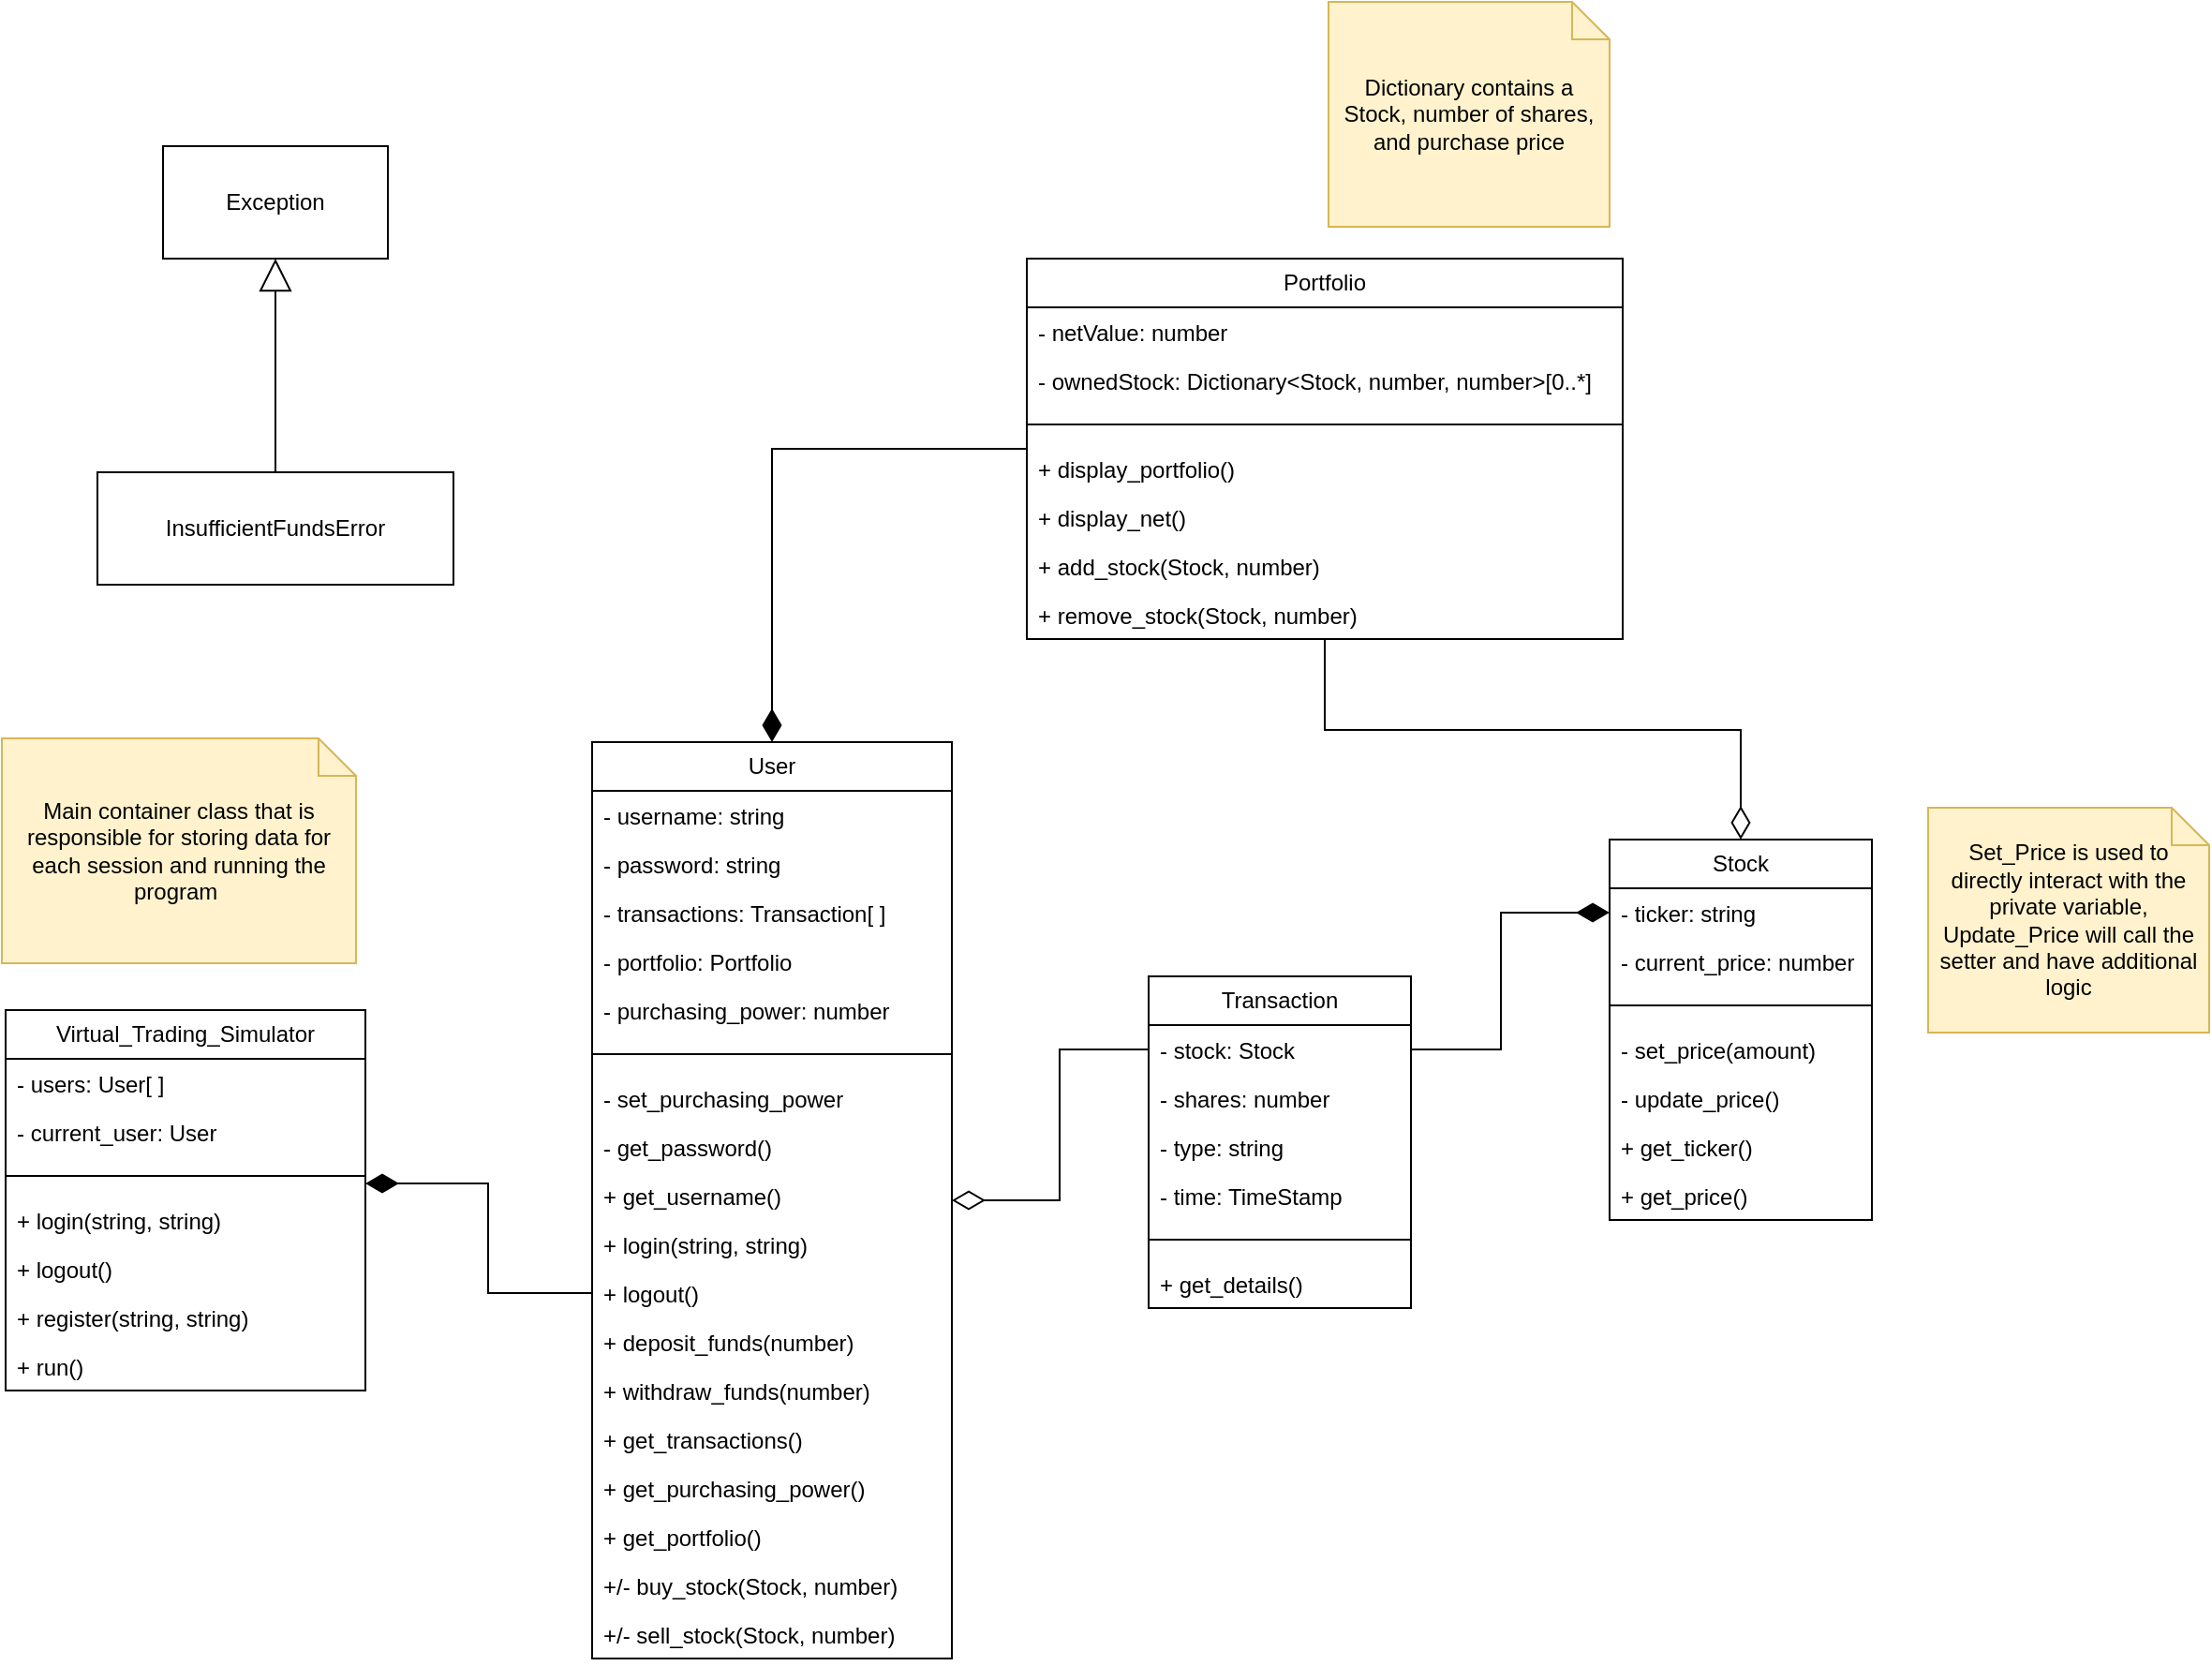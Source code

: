 <mxfile version="24.8.3" pages="2">
  <diagram name="Page-1" id="8HygoI7dTCN2E8TIS8m_">
    <mxGraphModel dx="2173" dy="687" grid="0" gridSize="10" guides="1" tooltips="1" connect="1" arrows="1" fold="1" page="1" pageScale="1" pageWidth="850" pageHeight="1100" math="0" shadow="0">
      <root>
        <mxCell id="0" />
        <mxCell id="1" parent="0" />
        <mxCell id="Dlu-NwbyOJWEhEd1fWL7-3" value="User" style="swimlane;fontStyle=0;childLayout=stackLayout;horizontal=1;startSize=26;fillColor=none;horizontalStack=0;resizeParent=1;resizeParentMax=0;resizeLast=0;collapsible=1;marginBottom=0;whiteSpace=wrap;html=1;" parent="1" vertex="1">
          <mxGeometry x="72" y="455" width="192" height="489" as="geometry">
            <mxRectangle x="139" y="123" width="60" height="26" as="alternateBounds" />
          </mxGeometry>
        </mxCell>
        <mxCell id="Dlu-NwbyOJWEhEd1fWL7-45" value="- username: string" style="text;strokeColor=none;fillColor=none;align=left;verticalAlign=top;spacingLeft=4;spacingRight=4;overflow=hidden;rotatable=0;points=[[0,0.5],[1,0.5]];portConstraint=eastwest;whiteSpace=wrap;html=1;" parent="Dlu-NwbyOJWEhEd1fWL7-3" vertex="1">
          <mxGeometry y="26" width="192" height="26" as="geometry" />
        </mxCell>
        <mxCell id="Dlu-NwbyOJWEhEd1fWL7-44" value="- password: string" style="text;strokeColor=none;fillColor=none;align=left;verticalAlign=top;spacingLeft=4;spacingRight=4;overflow=hidden;rotatable=0;points=[[0,0.5],[1,0.5]];portConstraint=eastwest;whiteSpace=wrap;html=1;" parent="Dlu-NwbyOJWEhEd1fWL7-3" vertex="1">
          <mxGeometry y="52" width="192" height="26" as="geometry" />
        </mxCell>
        <mxCell id="Dlu-NwbyOJWEhEd1fWL7-19" value="- transactions: Transaction[ ]" style="text;strokeColor=none;fillColor=none;align=left;verticalAlign=top;spacingLeft=4;spacingRight=4;overflow=hidden;rotatable=0;points=[[0,0.5],[1,0.5]];portConstraint=eastwest;whiteSpace=wrap;html=1;" parent="Dlu-NwbyOJWEhEd1fWL7-3" vertex="1">
          <mxGeometry y="78" width="192" height="26" as="geometry" />
        </mxCell>
        <mxCell id="Dlu-NwbyOJWEhEd1fWL7-16" value="- portfolio: Portfolio" style="text;strokeColor=none;fillColor=none;align=left;verticalAlign=top;spacingLeft=4;spacingRight=4;overflow=hidden;rotatable=0;points=[[0,0.5],[1,0.5]];portConstraint=eastwest;whiteSpace=wrap;html=1;" parent="Dlu-NwbyOJWEhEd1fWL7-3" vertex="1">
          <mxGeometry y="104" width="192" height="26" as="geometry" />
        </mxCell>
        <mxCell id="Dlu-NwbyOJWEhEd1fWL7-18" value="- purchasing_power: number" style="text;strokeColor=none;fillColor=none;align=left;verticalAlign=top;spacingLeft=4;spacingRight=4;overflow=hidden;rotatable=0;points=[[0,0.5],[1,0.5]];portConstraint=eastwest;whiteSpace=wrap;html=1;" parent="Dlu-NwbyOJWEhEd1fWL7-3" vertex="1">
          <mxGeometry y="130" width="192" height="26" as="geometry" />
        </mxCell>
        <mxCell id="Dlu-NwbyOJWEhEd1fWL7-46" value="" style="line;strokeWidth=1;fillColor=none;align=left;verticalAlign=middle;spacingTop=-1;spacingLeft=3;spacingRight=3;rotatable=0;labelPosition=right;points=[];portConstraint=eastwest;strokeColor=inherit;" parent="Dlu-NwbyOJWEhEd1fWL7-3" vertex="1">
          <mxGeometry y="156" width="192" height="21" as="geometry" />
        </mxCell>
        <mxCell id="cOVu3jRGPEhgz-JwVpq7-7" value="- set_purchasing_power" style="text;strokeColor=none;fillColor=none;align=left;verticalAlign=top;spacingLeft=4;spacingRight=4;overflow=hidden;rotatable=0;points=[[0,0.5],[1,0.5]];portConstraint=eastwest;whiteSpace=wrap;html=1;" vertex="1" parent="Dlu-NwbyOJWEhEd1fWL7-3">
          <mxGeometry y="177" width="192" height="26" as="geometry" />
        </mxCell>
        <mxCell id="Dlu-NwbyOJWEhEd1fWL7-88" value="- get_password()" style="text;strokeColor=none;fillColor=none;align=left;verticalAlign=top;spacingLeft=4;spacingRight=4;overflow=hidden;rotatable=0;points=[[0,0.5],[1,0.5]];portConstraint=eastwest;whiteSpace=wrap;html=1;" parent="Dlu-NwbyOJWEhEd1fWL7-3" vertex="1">
          <mxGeometry y="203" width="192" height="26" as="geometry" />
        </mxCell>
        <mxCell id="Dlu-NwbyOJWEhEd1fWL7-89" value="+ get_username()" style="text;strokeColor=none;fillColor=none;align=left;verticalAlign=top;spacingLeft=4;spacingRight=4;overflow=hidden;rotatable=0;points=[[0,0.5],[1,0.5]];portConstraint=eastwest;whiteSpace=wrap;html=1;" parent="Dlu-NwbyOJWEhEd1fWL7-3" vertex="1">
          <mxGeometry y="229" width="192" height="26" as="geometry" />
        </mxCell>
        <mxCell id="Dlu-NwbyOJWEhEd1fWL7-48" value="+ login(string, string)" style="text;strokeColor=none;fillColor=none;align=left;verticalAlign=top;spacingLeft=4;spacingRight=4;overflow=hidden;rotatable=0;points=[[0,0.5],[1,0.5]];portConstraint=eastwest;whiteSpace=wrap;html=1;" parent="Dlu-NwbyOJWEhEd1fWL7-3" vertex="1">
          <mxGeometry y="255" width="192" height="26" as="geometry" />
        </mxCell>
        <mxCell id="Dlu-NwbyOJWEhEd1fWL7-47" value="+ logout()" style="text;strokeColor=none;fillColor=none;align=left;verticalAlign=top;spacingLeft=4;spacingRight=4;overflow=hidden;rotatable=0;points=[[0,0.5],[1,0.5]];portConstraint=eastwest;whiteSpace=wrap;html=1;" parent="Dlu-NwbyOJWEhEd1fWL7-3" vertex="1">
          <mxGeometry y="281" width="192" height="26" as="geometry" />
        </mxCell>
        <mxCell id="Dlu-NwbyOJWEhEd1fWL7-53" value="+ deposit_funds(number)" style="text;strokeColor=none;fillColor=none;align=left;verticalAlign=top;spacingLeft=4;spacingRight=4;overflow=hidden;rotatable=0;points=[[0,0.5],[1,0.5]];portConstraint=eastwest;whiteSpace=wrap;html=1;" parent="Dlu-NwbyOJWEhEd1fWL7-3" vertex="1">
          <mxGeometry y="307" width="192" height="26" as="geometry" />
        </mxCell>
        <mxCell id="Dlu-NwbyOJWEhEd1fWL7-52" value="+ withdraw_funds(number)" style="text;strokeColor=none;fillColor=none;align=left;verticalAlign=top;spacingLeft=4;spacingRight=4;overflow=hidden;rotatable=0;points=[[0,0.5],[1,0.5]];portConstraint=eastwest;whiteSpace=wrap;html=1;" parent="Dlu-NwbyOJWEhEd1fWL7-3" vertex="1">
          <mxGeometry y="333" width="192" height="26" as="geometry" />
        </mxCell>
        <mxCell id="Dlu-NwbyOJWEhEd1fWL7-64" value="+ get_transactions()" style="text;strokeColor=none;fillColor=none;align=left;verticalAlign=top;spacingLeft=4;spacingRight=4;overflow=hidden;rotatable=0;points=[[0,0.5],[1,0.5]];portConstraint=eastwest;whiteSpace=wrap;html=1;" parent="Dlu-NwbyOJWEhEd1fWL7-3" vertex="1">
          <mxGeometry y="359" width="192" height="26" as="geometry" />
        </mxCell>
        <mxCell id="Dlu-NwbyOJWEhEd1fWL7-65" value="+ get_purchasing_power()" style="text;strokeColor=none;fillColor=none;align=left;verticalAlign=top;spacingLeft=4;spacingRight=4;overflow=hidden;rotatable=0;points=[[0,0.5],[1,0.5]];portConstraint=eastwest;whiteSpace=wrap;html=1;" parent="Dlu-NwbyOJWEhEd1fWL7-3" vertex="1">
          <mxGeometry y="385" width="192" height="26" as="geometry" />
        </mxCell>
        <mxCell id="Dlu-NwbyOJWEhEd1fWL7-66" value="+ get_portfolio()" style="text;strokeColor=none;fillColor=none;align=left;verticalAlign=top;spacingLeft=4;spacingRight=4;overflow=hidden;rotatable=0;points=[[0,0.5],[1,0.5]];portConstraint=eastwest;whiteSpace=wrap;html=1;" parent="Dlu-NwbyOJWEhEd1fWL7-3" vertex="1">
          <mxGeometry y="411" width="192" height="26" as="geometry" />
        </mxCell>
        <mxCell id="Dlu-NwbyOJWEhEd1fWL7-62" value="+/- buy_stock(Stock, number)" style="text;strokeColor=none;fillColor=none;align=left;verticalAlign=top;spacingLeft=4;spacingRight=4;overflow=hidden;rotatable=0;points=[[0,0.5],[1,0.5]];portConstraint=eastwest;whiteSpace=wrap;html=1;" parent="Dlu-NwbyOJWEhEd1fWL7-3" vertex="1">
          <mxGeometry y="437" width="192" height="26" as="geometry" />
        </mxCell>
        <mxCell id="Dlu-NwbyOJWEhEd1fWL7-63" value="+/- sell_stock(Stock, number)" style="text;strokeColor=none;fillColor=none;align=left;verticalAlign=top;spacingLeft=4;spacingRight=4;overflow=hidden;rotatable=0;points=[[0,0.5],[1,0.5]];portConstraint=eastwest;whiteSpace=wrap;html=1;" parent="Dlu-NwbyOJWEhEd1fWL7-3" vertex="1">
          <mxGeometry y="463" width="192" height="26" as="geometry" />
        </mxCell>
        <mxCell id="Dlu-NwbyOJWEhEd1fWL7-8" style="edgeStyle=orthogonalEdgeStyle;rounded=0;orthogonalLoop=1;jettySize=auto;html=1;entryX=0.5;entryY=0;entryDx=0;entryDy=0;endArrow=diamondThin;endFill=1;endSize=15;" parent="1" source="Dlu-NwbyOJWEhEd1fWL7-7" target="Dlu-NwbyOJWEhEd1fWL7-3" edge="1">
          <mxGeometry relative="1" as="geometry" />
        </mxCell>
        <mxCell id="Dlu-NwbyOJWEhEd1fWL7-43" style="edgeStyle=orthogonalEdgeStyle;rounded=0;orthogonalLoop=1;jettySize=auto;html=1;entryX=0.5;entryY=0;entryDx=0;entryDy=0;endArrow=diamondThin;endFill=0;endSize=15;" parent="1" source="Dlu-NwbyOJWEhEd1fWL7-7" target="Dlu-NwbyOJWEhEd1fWL7-11" edge="1">
          <mxGeometry relative="1" as="geometry" />
        </mxCell>
        <mxCell id="Dlu-NwbyOJWEhEd1fWL7-7" value="Portfolio" style="swimlane;fontStyle=0;childLayout=stackLayout;horizontal=1;startSize=26;fillColor=none;horizontalStack=0;resizeParent=1;resizeParentMax=0;resizeLast=0;collapsible=1;marginBottom=0;whiteSpace=wrap;html=1;" parent="1" vertex="1">
          <mxGeometry x="304" y="197" width="318" height="203" as="geometry">
            <mxRectangle x="139" y="123" width="60" height="26" as="alternateBounds" />
          </mxGeometry>
        </mxCell>
        <mxCell id="Dlu-NwbyOJWEhEd1fWL7-41" value="- netValue: number" style="text;strokeColor=none;fillColor=none;align=left;verticalAlign=top;spacingLeft=4;spacingRight=4;overflow=hidden;rotatable=0;points=[[0,0.5],[1,0.5]];portConstraint=eastwest;whiteSpace=wrap;html=1;" parent="Dlu-NwbyOJWEhEd1fWL7-7" vertex="1">
          <mxGeometry y="26" width="318" height="26" as="geometry" />
        </mxCell>
        <mxCell id="Dlu-NwbyOJWEhEd1fWL7-17" value="- ownedStock: Dictionary&amp;lt;Stock, number, number&amp;gt;[0..*]" style="text;strokeColor=none;fillColor=none;align=left;verticalAlign=top;spacingLeft=4;spacingRight=4;overflow=hidden;rotatable=0;points=[[0,0.5],[1,0.5]];portConstraint=eastwest;whiteSpace=wrap;html=1;" parent="Dlu-NwbyOJWEhEd1fWL7-7" vertex="1">
          <mxGeometry y="52" width="318" height="26" as="geometry" />
        </mxCell>
        <mxCell id="Dlu-NwbyOJWEhEd1fWL7-55" value="" style="line;strokeWidth=1;fillColor=none;align=left;verticalAlign=middle;spacingTop=-1;spacingLeft=3;spacingRight=3;rotatable=0;labelPosition=right;points=[];portConstraint=eastwest;strokeColor=inherit;" parent="Dlu-NwbyOJWEhEd1fWL7-7" vertex="1">
          <mxGeometry y="78" width="318" height="21" as="geometry" />
        </mxCell>
        <mxCell id="Dlu-NwbyOJWEhEd1fWL7-56" value="+ display_portfolio()" style="text;strokeColor=none;fillColor=none;align=left;verticalAlign=top;spacingLeft=4;spacingRight=4;overflow=hidden;rotatable=0;points=[[0,0.5],[1,0.5]];portConstraint=eastwest;whiteSpace=wrap;html=1;" parent="Dlu-NwbyOJWEhEd1fWL7-7" vertex="1">
          <mxGeometry y="99" width="318" height="26" as="geometry" />
        </mxCell>
        <mxCell id="Dlu-NwbyOJWEhEd1fWL7-57" value="+ display_net()" style="text;strokeColor=none;fillColor=none;align=left;verticalAlign=top;spacingLeft=4;spacingRight=4;overflow=hidden;rotatable=0;points=[[0,0.5],[1,0.5]];portConstraint=eastwest;whiteSpace=wrap;html=1;" parent="Dlu-NwbyOJWEhEd1fWL7-7" vertex="1">
          <mxGeometry y="125" width="318" height="26" as="geometry" />
        </mxCell>
        <mxCell id="Dlu-NwbyOJWEhEd1fWL7-59" value="+ add_stock(Stock, number)" style="text;strokeColor=none;fillColor=none;align=left;verticalAlign=top;spacingLeft=4;spacingRight=4;overflow=hidden;rotatable=0;points=[[0,0.5],[1,0.5]];portConstraint=eastwest;whiteSpace=wrap;html=1;" parent="Dlu-NwbyOJWEhEd1fWL7-7" vertex="1">
          <mxGeometry y="151" width="318" height="26" as="geometry" />
        </mxCell>
        <mxCell id="Dlu-NwbyOJWEhEd1fWL7-60" value="+ remove_stock(Stock, number)" style="text;strokeColor=none;fillColor=none;align=left;verticalAlign=top;spacingLeft=4;spacingRight=4;overflow=hidden;rotatable=0;points=[[0,0.5],[1,0.5]];portConstraint=eastwest;whiteSpace=wrap;html=1;" parent="Dlu-NwbyOJWEhEd1fWL7-7" vertex="1">
          <mxGeometry y="177" width="318" height="26" as="geometry" />
        </mxCell>
        <mxCell id="Dlu-NwbyOJWEhEd1fWL7-9" value="Transaction" style="swimlane;fontStyle=0;childLayout=stackLayout;horizontal=1;startSize=26;fillColor=none;horizontalStack=0;resizeParent=1;resizeParentMax=0;resizeLast=0;collapsible=1;marginBottom=0;whiteSpace=wrap;html=1;" parent="1" vertex="1">
          <mxGeometry x="369" y="580" width="140" height="177" as="geometry">
            <mxRectangle x="139" y="123" width="60" height="26" as="alternateBounds" />
          </mxGeometry>
        </mxCell>
        <mxCell id="Dlu-NwbyOJWEhEd1fWL7-35" value="- stock: Stock" style="text;strokeColor=none;fillColor=none;align=left;verticalAlign=top;spacingLeft=4;spacingRight=4;overflow=hidden;rotatable=0;points=[[0,0.5],[1,0.5]];portConstraint=eastwest;whiteSpace=wrap;html=1;" parent="Dlu-NwbyOJWEhEd1fWL7-9" vertex="1">
          <mxGeometry y="26" width="140" height="26" as="geometry" />
        </mxCell>
        <mxCell id="Dlu-NwbyOJWEhEd1fWL7-36" value="- shares: number" style="text;strokeColor=none;fillColor=none;align=left;verticalAlign=top;spacingLeft=4;spacingRight=4;overflow=hidden;rotatable=0;points=[[0,0.5],[1,0.5]];portConstraint=eastwest;whiteSpace=wrap;html=1;" parent="Dlu-NwbyOJWEhEd1fWL7-9" vertex="1">
          <mxGeometry y="52" width="140" height="26" as="geometry" />
        </mxCell>
        <mxCell id="Dlu-NwbyOJWEhEd1fWL7-40" value="- type: string" style="text;strokeColor=none;fillColor=none;align=left;verticalAlign=top;spacingLeft=4;spacingRight=4;overflow=hidden;rotatable=0;points=[[0,0.5],[1,0.5]];portConstraint=eastwest;whiteSpace=wrap;html=1;" parent="Dlu-NwbyOJWEhEd1fWL7-9" vertex="1">
          <mxGeometry y="78" width="140" height="26" as="geometry" />
        </mxCell>
        <mxCell id="Dlu-NwbyOJWEhEd1fWL7-20" value="- time: TimeStamp" style="text;strokeColor=none;fillColor=none;align=left;verticalAlign=top;spacingLeft=4;spacingRight=4;overflow=hidden;rotatable=0;points=[[0,0.5],[1,0.5]];portConstraint=eastwest;whiteSpace=wrap;html=1;" parent="Dlu-NwbyOJWEhEd1fWL7-9" vertex="1">
          <mxGeometry y="104" width="140" height="26" as="geometry" />
        </mxCell>
        <mxCell id="Dlu-NwbyOJWEhEd1fWL7-94" value="" style="line;strokeWidth=1;fillColor=none;align=left;verticalAlign=middle;spacingTop=-1;spacingLeft=3;spacingRight=3;rotatable=0;labelPosition=right;points=[];portConstraint=eastwest;strokeColor=inherit;" parent="Dlu-NwbyOJWEhEd1fWL7-9" vertex="1">
          <mxGeometry y="130" width="140" height="21" as="geometry" />
        </mxCell>
        <mxCell id="Dlu-NwbyOJWEhEd1fWL7-95" value="+ get_details()" style="text;strokeColor=none;fillColor=none;align=left;verticalAlign=top;spacingLeft=4;spacingRight=4;overflow=hidden;rotatable=0;points=[[0,0.5],[1,0.5]];portConstraint=eastwest;whiteSpace=wrap;html=1;" parent="Dlu-NwbyOJWEhEd1fWL7-9" vertex="1">
          <mxGeometry y="151" width="140" height="26" as="geometry" />
        </mxCell>
        <mxCell id="Dlu-NwbyOJWEhEd1fWL7-11" value="Stock" style="swimlane;fontStyle=0;childLayout=stackLayout;horizontal=1;startSize=26;fillColor=none;horizontalStack=0;resizeParent=1;resizeParentMax=0;resizeLast=0;collapsible=1;marginBottom=0;whiteSpace=wrap;html=1;" parent="1" vertex="1">
          <mxGeometry x="615" y="507" width="140" height="203" as="geometry">
            <mxRectangle x="139" y="123" width="60" height="26" as="alternateBounds" />
          </mxGeometry>
        </mxCell>
        <mxCell id="Dlu-NwbyOJWEhEd1fWL7-12" value="- ticker: string" style="text;strokeColor=none;fillColor=none;align=left;verticalAlign=top;spacingLeft=4;spacingRight=4;overflow=hidden;rotatable=0;points=[[0,0.5],[1,0.5]];portConstraint=eastwest;whiteSpace=wrap;html=1;" parent="Dlu-NwbyOJWEhEd1fWL7-11" vertex="1">
          <mxGeometry y="26" width="140" height="26" as="geometry" />
        </mxCell>
        <mxCell id="Dlu-NwbyOJWEhEd1fWL7-14" value="- current_price: number" style="text;strokeColor=none;fillColor=none;align=left;verticalAlign=top;spacingLeft=4;spacingRight=4;overflow=hidden;rotatable=0;points=[[0,0.5],[1,0.5]];portConstraint=eastwest;whiteSpace=wrap;html=1;" parent="Dlu-NwbyOJWEhEd1fWL7-11" vertex="1">
          <mxGeometry y="52" width="140" height="26" as="geometry" />
        </mxCell>
        <mxCell id="Dlu-NwbyOJWEhEd1fWL7-50" value="" style="line;strokeWidth=1;fillColor=none;align=left;verticalAlign=middle;spacingTop=-1;spacingLeft=3;spacingRight=3;rotatable=0;labelPosition=right;points=[];portConstraint=eastwest;strokeColor=inherit;" parent="Dlu-NwbyOJWEhEd1fWL7-11" vertex="1">
          <mxGeometry y="78" width="140" height="21" as="geometry" />
        </mxCell>
        <mxCell id="cOVu3jRGPEhgz-JwVpq7-5" value="- set_price(amount)" style="text;strokeColor=none;fillColor=none;align=left;verticalAlign=top;spacingLeft=4;spacingRight=4;overflow=hidden;rotatable=0;points=[[0,0.5],[1,0.5]];portConstraint=eastwest;whiteSpace=wrap;html=1;" vertex="1" parent="Dlu-NwbyOJWEhEd1fWL7-11">
          <mxGeometry y="99" width="140" height="26" as="geometry" />
        </mxCell>
        <mxCell id="Dlu-NwbyOJWEhEd1fWL7-90" value="- update_price()" style="text;strokeColor=none;fillColor=none;align=left;verticalAlign=top;spacingLeft=4;spacingRight=4;overflow=hidden;rotatable=0;points=[[0,0.5],[1,0.5]];portConstraint=eastwest;whiteSpace=wrap;html=1;" parent="Dlu-NwbyOJWEhEd1fWL7-11" vertex="1">
          <mxGeometry y="125" width="140" height="26" as="geometry" />
        </mxCell>
        <mxCell id="Dlu-NwbyOJWEhEd1fWL7-51" value="+ get_ticker()" style="text;strokeColor=none;fillColor=none;align=left;verticalAlign=top;spacingLeft=4;spacingRight=4;overflow=hidden;rotatable=0;points=[[0,0.5],[1,0.5]];portConstraint=eastwest;whiteSpace=wrap;html=1;" parent="Dlu-NwbyOJWEhEd1fWL7-11" vertex="1">
          <mxGeometry y="151" width="140" height="26" as="geometry" />
        </mxCell>
        <mxCell id="Dlu-NwbyOJWEhEd1fWL7-91" value="+ get_price()" style="text;strokeColor=none;fillColor=none;align=left;verticalAlign=top;spacingLeft=4;spacingRight=4;overflow=hidden;rotatable=0;points=[[0,0.5],[1,0.5]];portConstraint=eastwest;whiteSpace=wrap;html=1;" parent="Dlu-NwbyOJWEhEd1fWL7-11" vertex="1">
          <mxGeometry y="177" width="140" height="26" as="geometry" />
        </mxCell>
        <mxCell id="Dlu-NwbyOJWEhEd1fWL7-37" style="edgeStyle=orthogonalEdgeStyle;rounded=0;orthogonalLoop=1;jettySize=auto;html=1;entryX=0;entryY=0.5;entryDx=0;entryDy=0;endArrow=diamondThin;endFill=1;endSize=15;" parent="1" source="Dlu-NwbyOJWEhEd1fWL7-35" target="Dlu-NwbyOJWEhEd1fWL7-12" edge="1">
          <mxGeometry relative="1" as="geometry" />
        </mxCell>
        <mxCell id="Dlu-NwbyOJWEhEd1fWL7-39" style="edgeStyle=orthogonalEdgeStyle;rounded=0;orthogonalLoop=1;jettySize=auto;html=1;exitX=0;exitY=0.5;exitDx=0;exitDy=0;endArrow=diamondThin;endFill=0;endSize=15;" parent="1" source="Dlu-NwbyOJWEhEd1fWL7-35" target="Dlu-NwbyOJWEhEd1fWL7-3" edge="1">
          <mxGeometry relative="1" as="geometry" />
        </mxCell>
        <mxCell id="Dlu-NwbyOJWEhEd1fWL7-42" value="Dictionary contains a Stock, number of shares, and purchase price" style="shape=note;size=20;whiteSpace=wrap;html=1;fillColor=#fff2cc;strokeColor=#d6b656;" parent="1" vertex="1">
          <mxGeometry x="465" y="60" width="150" height="120" as="geometry" />
        </mxCell>
        <mxCell id="Dlu-NwbyOJWEhEd1fWL7-67" value="Virtual_Trading_Simulator" style="swimlane;fontStyle=0;childLayout=stackLayout;horizontal=1;startSize=26;fillColor=none;horizontalStack=0;resizeParent=1;resizeParentMax=0;resizeLast=0;collapsible=1;marginBottom=0;whiteSpace=wrap;html=1;" parent="1" vertex="1">
          <mxGeometry x="-241" y="598" width="192" height="203" as="geometry">
            <mxRectangle x="139" y="123" width="60" height="26" as="alternateBounds" />
          </mxGeometry>
        </mxCell>
        <mxCell id="Dlu-NwbyOJWEhEd1fWL7-68" value="- users: User[ ]" style="text;strokeColor=none;fillColor=none;align=left;verticalAlign=top;spacingLeft=4;spacingRight=4;overflow=hidden;rotatable=0;points=[[0,0.5],[1,0.5]];portConstraint=eastwest;whiteSpace=wrap;html=1;" parent="Dlu-NwbyOJWEhEd1fWL7-67" vertex="1">
          <mxGeometry y="26" width="192" height="26" as="geometry" />
        </mxCell>
        <mxCell id="Dlu-NwbyOJWEhEd1fWL7-69" value="- current_user: User" style="text;strokeColor=none;fillColor=none;align=left;verticalAlign=top;spacingLeft=4;spacingRight=4;overflow=hidden;rotatable=0;points=[[0,0.5],[1,0.5]];portConstraint=eastwest;whiteSpace=wrap;html=1;" parent="Dlu-NwbyOJWEhEd1fWL7-67" vertex="1">
          <mxGeometry y="52" width="192" height="26" as="geometry" />
        </mxCell>
        <mxCell id="Dlu-NwbyOJWEhEd1fWL7-73" value="" style="line;strokeWidth=1;fillColor=none;align=left;verticalAlign=middle;spacingTop=-1;spacingLeft=3;spacingRight=3;rotatable=0;labelPosition=right;points=[];portConstraint=eastwest;strokeColor=inherit;" parent="Dlu-NwbyOJWEhEd1fWL7-67" vertex="1">
          <mxGeometry y="78" width="192" height="21" as="geometry" />
        </mxCell>
        <mxCell id="Dlu-NwbyOJWEhEd1fWL7-74" value="+ login(string, string)" style="text;strokeColor=none;fillColor=none;align=left;verticalAlign=top;spacingLeft=4;spacingRight=4;overflow=hidden;rotatable=0;points=[[0,0.5],[1,0.5]];portConstraint=eastwest;whiteSpace=wrap;html=1;" parent="Dlu-NwbyOJWEhEd1fWL7-67" vertex="1">
          <mxGeometry y="99" width="192" height="26" as="geometry" />
        </mxCell>
        <mxCell id="Dlu-NwbyOJWEhEd1fWL7-75" value="+ logout()" style="text;strokeColor=none;fillColor=none;align=left;verticalAlign=top;spacingLeft=4;spacingRight=4;overflow=hidden;rotatable=0;points=[[0,0.5],[1,0.5]];portConstraint=eastwest;whiteSpace=wrap;html=1;" parent="Dlu-NwbyOJWEhEd1fWL7-67" vertex="1">
          <mxGeometry y="125" width="192" height="26" as="geometry" />
        </mxCell>
        <mxCell id="Dlu-NwbyOJWEhEd1fWL7-83" value="+ register(string, string)" style="text;strokeColor=none;fillColor=none;align=left;verticalAlign=top;spacingLeft=4;spacingRight=4;overflow=hidden;rotatable=0;points=[[0,0.5],[1,0.5]];portConstraint=eastwest;whiteSpace=wrap;html=1;" parent="Dlu-NwbyOJWEhEd1fWL7-67" vertex="1">
          <mxGeometry y="151" width="192" height="26" as="geometry" />
        </mxCell>
        <mxCell id="Dlu-NwbyOJWEhEd1fWL7-85" value="+ run()" style="text;strokeColor=none;fillColor=none;align=left;verticalAlign=top;spacingLeft=4;spacingRight=4;overflow=hidden;rotatable=0;points=[[0,0.5],[1,0.5]];portConstraint=eastwest;whiteSpace=wrap;html=1;" parent="Dlu-NwbyOJWEhEd1fWL7-67" vertex="1">
          <mxGeometry y="177" width="192" height="26" as="geometry" />
        </mxCell>
        <mxCell id="Dlu-NwbyOJWEhEd1fWL7-84" value="Main container class that is responsible for storing data for each session and running the program&amp;nbsp;" style="shape=note;size=20;whiteSpace=wrap;html=1;fillColor=#fff2cc;strokeColor=#d6b656;" parent="1" vertex="1">
          <mxGeometry x="-243" y="453" width="189" height="120" as="geometry" />
        </mxCell>
        <mxCell id="Dlu-NwbyOJWEhEd1fWL7-87" style="edgeStyle=orthogonalEdgeStyle;rounded=0;orthogonalLoop=1;jettySize=auto;html=1;entryX=1;entryY=0.691;entryDx=0;entryDy=0;entryPerimeter=0;endArrow=diamondThin;endFill=1;endSize=15;" parent="1" source="Dlu-NwbyOJWEhEd1fWL7-47" target="Dlu-NwbyOJWEhEd1fWL7-73" edge="1">
          <mxGeometry relative="1" as="geometry" />
        </mxCell>
        <mxCell id="cOVu3jRGPEhgz-JwVpq7-1" value="Exception" style="rounded=0;whiteSpace=wrap;html=1;" vertex="1" parent="1">
          <mxGeometry x="-157" y="137" width="120" height="60" as="geometry" />
        </mxCell>
        <mxCell id="cOVu3jRGPEhgz-JwVpq7-4" style="edgeStyle=orthogonalEdgeStyle;rounded=0;orthogonalLoop=1;jettySize=auto;html=1;entryX=0.5;entryY=1;entryDx=0;entryDy=0;endArrow=block;endFill=0;strokeWidth=1;endSize=15;" edge="1" parent="1" source="cOVu3jRGPEhgz-JwVpq7-2" target="cOVu3jRGPEhgz-JwVpq7-1">
          <mxGeometry relative="1" as="geometry" />
        </mxCell>
        <mxCell id="cOVu3jRGPEhgz-JwVpq7-2" value="InsufficientFundsError" style="rounded=0;whiteSpace=wrap;html=1;" vertex="1" parent="1">
          <mxGeometry x="-192" y="311" width="190" height="60" as="geometry" />
        </mxCell>
        <mxCell id="cOVu3jRGPEhgz-JwVpq7-6" value="Set_Price is used to directly interact with the private variable, Update_Price will call the setter and have additional logic" style="shape=note;size=20;whiteSpace=wrap;html=1;fillColor=#fff2cc;strokeColor=#d6b656;" vertex="1" parent="1">
          <mxGeometry x="785" y="490" width="150" height="120" as="geometry" />
        </mxCell>
      </root>
    </mxGraphModel>
  </diagram>
  <diagram id="fWsCb_t-OVk2Qj1aJJUq" name="Page-2">
    <mxGraphModel dx="794" dy="412" grid="0" gridSize="10" guides="1" tooltips="1" connect="1" arrows="1" fold="1" page="1" pageScale="1" pageWidth="850" pageHeight="1100" math="0" shadow="0">
      <root>
        <mxCell id="0" />
        <mxCell id="1" parent="0" />
      </root>
    </mxGraphModel>
  </diagram>
</mxfile>
